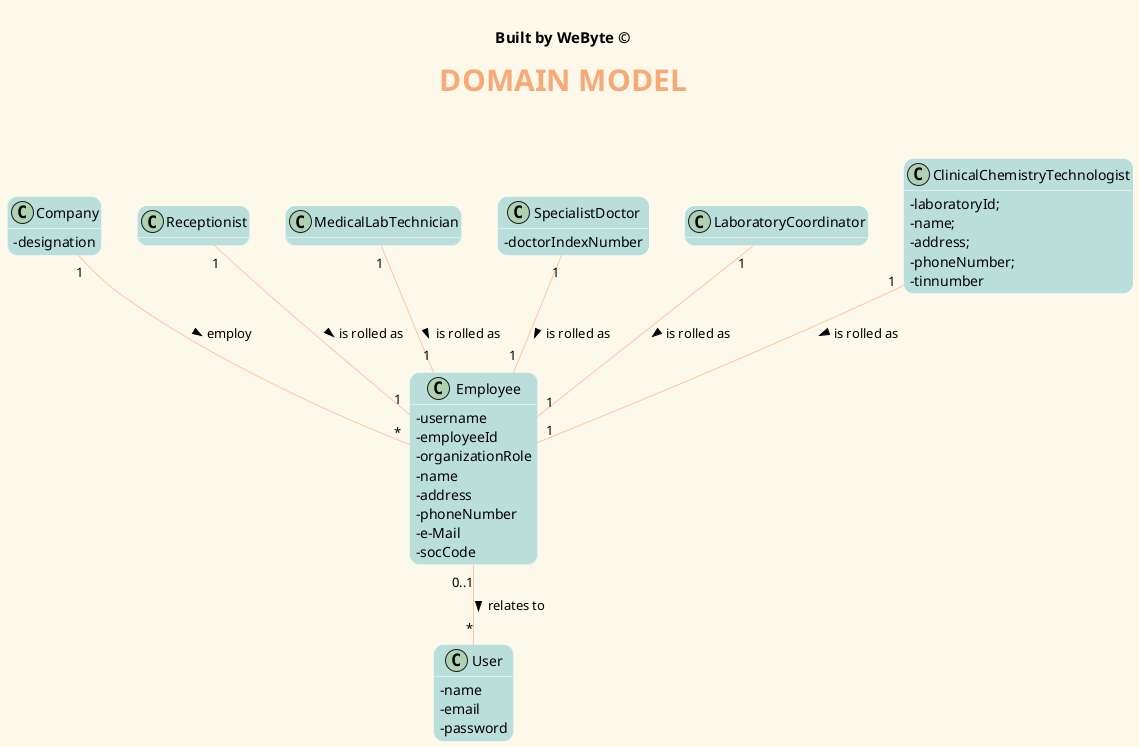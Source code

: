 @startuml
'https://plantuml.com/class-diagram
@startuml
hide methods
' ======= layout =========
skinparam backgroundColor #fcf9ea
skinparam titleBorderRoundCorner 15
skinparam titleFontSize 30
skinparam classAttributeIconSize 0
skinparam titleFontName Arial Black
skinparam titleFontColor #f8a978
skinparam roundcorner 20
skinparam stereotypeCBackgroundColor ffc5a1
skinparam class {

ArrowColor ffc5a1
BorderColor White
BackgroundColor badfdb
}


' ======= title =========
center header


<font color=Black size=15><b>Built by WeByte ©</font>
endheader
title <b>DOMAIN MODEL\n


class Company{
 - designation
}

class User{
-name
-email
-password
}
class Receptionist{
    }

    class MedicalLabTechnician{
    }

    class SpecialistDoctor{
    - doctorIndexNumber
    }

    class LaboratoryCoordinator{
    }

    class ClinicalChemistryTechnologist{
    - laboratoryId;
    - name;
    - address;
    - phoneNumber;
    - tinnumber
    }

    class Employee{
    - username
    - employeeId
    - organizationRole
    - name
    - address
    - phoneNumber
    - e-Mail
    - socCode
    }

Company "1" -- "*" Employee : employ >
Employee "0..1" -- "*" User : relates to >
MedicalLabTechnician "1" -- "1" Employee : is rolled as >
LaboratoryCoordinator "1" -- "1" Employee : is rolled as >
ClinicalChemistryTechnologist "1" -- "1" Employee : is rolled as >
SpecialistDoctor "1" -- "1" Employee : is rolled as >
Receptionist "1" -- "1" Employee : is rolled as >


@enduml